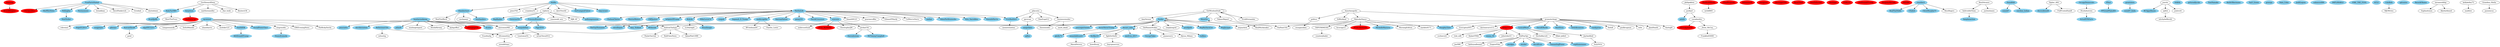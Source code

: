 digraph "" {
overlap=scale;

{node [style=filled, color=red]
BruceKlingner
CheriJacobus
TeaPartyCat
NoahCRothman
kellyz713
darrickjohnson
newtgingrich
TheRickWilson
Evan_McMullin
ChadPergram
bdomenech
margyusc
HeritageOTH
RyanTAnd
thejcoop
InezFeltscher
Heritage
FDRLST
realDonaldTrump
SenJohnMcCain
MSNBC
}

{node [style=filled, color=skyblue]
NewYorker
AKADonaldTrump
RealTimNoble
Deanofcomedy
BraddJaffy
jaradgeld
CSalish
RepBarbaraLee
chrislhayes
TheGayHumanist
Brasilmagic
SheWhoVotes
JynErso_2017
famplanaction
Acosta
Patbagley
Normsmusic
RepJayapal
joncoopertweets
Smith83K
DerekCressman
yashar
SocialPowerOne1
sumoh7
caroline_holian
AdamParkhomenko
Hope012015
Kris_Sacrebleu
KamalaHarris
ChelseaClinton
magpiejan
gkelly73
Amy_Siskind
gbmnyc
MaxineWaters
CRPJustice
gullsimpression
qdbui
RepRaskin
palafo
InSpiteOfTrump
docrocktex26
Bckrda
MikeLevinCA
ActualEPAFacts
pwolgin
Pajjr2016
aterkel
davidfrum
MrTommyCampbell
CynicalWord
SamanthaJPower
DavidEBurke
therealezway
GovernorVA
repblumenauer
emma_59
PrincessBravato
RawStory
KatyTurNBC
SethAbramson
amandablount2
jimsciutto
randyprine
fireflye10
tedlieu
PPGreatPlainsKS
MichelleMazuros
ChrisMurphyCT
sangerkatz
ezzie67_linda
KaivanShroff
DaTrumpenFuhrer
coopah
Impeach_D_Trump
mediccaptfm
BCAppelbaum
KatrinaNation
genej101
"4everNeverTrump"
decaro_nick
davebernstein
NaughtyTyler
mmpadellan
linnyitssn
Qaycerax2
TheSaiLife
Glambertoo1
jelani9
EricBoehlert
PPact
MoveOn
NARAL
girlsreallyrule
TomNamako
TrueFactsStated
KeithOlbermann
aravosis
GeorgeTakei
DunnBAD
RVAwonk
rgcainmd
bonitarosekemp
TeyV_Green
greenja
Nate_Cohn
JuddLegum
subzerov690
IMPL0RABLE
olgaNYC1211
rmasher2
BeSeriousUSA
FIRE_THE_FOOL
ItIzBiz
funder
ACLU
ColsBols
grantstern
splcenter
OccupyDemocrats
SenSanders
BarackObama
}
ChrisMurphyCT;
MorningEdition;
matthewamiller;
RawStory;
SamanthaJPower;
JoeNBC;
EdWytkind;
thehill;
BenDAvanzo;
ihar_losik;
brianklaas;
ezzie67_linda;
grantstern;
LisaLimonTx;
SethAbramson;
fightfortheftr;
justkarl;
ChristopherJM;
emma_59;
GovHowardDean;
markito0171;
Glambertoo1;
TrueFactsStated;
randyprine;
JohnLibert3;
MoveOn;
rosenwald_eric;
RepRaskin;
RepJayapal;
CheriJacobus;
jelani9;
darrickjohnson;
BruceKlingner;
RealMuckmaker;
Hope012015;
good;
MJGWrites;
JynErso_2017;
tonyposnanski;
PaulaChertok;
Smith83K;
BCAppelbaum;
SophiaArmen;
CRPJustice;
buyvpnservice;
"4everNeverTrump";
Patbagley;
pdacosta;
DLoIndustries;
RealTimBlack;
joncoopertweets;
PalmerReport;
ChelseaClinton;
paulkrugman;
Evan_McMullin;
ItIzBiz;
artsyChica2012;
yashar;
linnyitssn;
spllck;
kathrynallenmd;
thisisinsider;
AndreaChalupa;
EmpireFiles;
wilw;
genej101;
FullFrontalSamB;
TAPSTRIMEDIA;
SmashM123;
EusebiaAq;
davebernstein;
Deanofcomedy;
jsavite;
SethAMandel;
NaughtyTyler;
PoliPsyOps;
ErickFernandez;
rmasher2;
TeaPartyCat;
MaxineWaters;
maddow;
bonitarosekemp;
Amy_Siskind;
club_ed8;
washingtonpost;
aterkel;
thejcoop;
TheRickWilson;
HrishiHirway;
repblumenauer;
Charles_Lister;
GovernorVA;
DevlinBarrett;
SenSanders;
Xipher_404;
Brasilmagic;
gbmnyc;
IndivisibleTeam;
kylegriffin1;
JamilSmith;
InSpiteOfTrump;
PamEngel12;
DunnBAD;
BeSeriousUSA;
NewYorker;
SaritaJH;
decaro_nick;
amandablount2;
DavidYankovich;
RVAwonk;
Grandma_Shelia;
TheGayHumanist;
chrislhayes;
shaneharris;
MeetThePress;
jonlovett;
funder;
MichelleMazuros;
Bckrda;
palafo;
MalcolmNance;
pourmecoffee;
jimsciutto;
JordanUhl;
AkeelaAhmed;
MikeLevinCA;
ananavarro;
RossRogers;
DerekCressman;
mark_abadi;
sangerkatz;
magpiejan;
"20committee";
OccupyDemocrats;
KalanOTMA;
jaradgeld;
mrbill665;
EricBoehlert;
promotechnge;
Mikel_Jollett;
ColsBols;
msduke123;
GetWisdomDude;
PPGreatPlainsKS;
Acosta;
JoyAnnReid;
ActualEPAFacts;
Qaycerax2;
NoahCRothman;
cschiavo22;
Pajjr2016;
KatrinaNation;
mediccaptfm;
_Drew_McCoy_;
DaShanneStokes;
TeaPainUSA;
RepBarbaraLee;
emgrinolds;
BraddJaffy;
sumoh7;
GeorgeTakei;
olgaNYC1211;
tedlieu;
docrocktex26;
ReutersUK;
KaivanShroff;
fireflye10;
jens2763;
CBSEveningNews;
PrincessBravato;
simplyingrid;
DaTrumpenFuhrer;
_MariaPetrova;
KamalaHarris;
rgcainmd;
CSalish;
seungminkim;
varadmehta;
MJB_SF;
newtgingrich;
imraansiddiqi;
Alyssa_Milano;
amjoyshow;
counterjihader;
philipaklein;
unclejamjr;
politico;
gullsimpression;
avendittinyc;
famplanaction;
aravosis;
RealTimNoble;
therealezway;
PPact;
caroline_holian;
Kris_Sacrebleu;
EricLiptonNYT;
amiraminiMD;
SheWhoVotes;
MrTommyCampbell;
RobPulseNews;
howellsuzy;
Groobah;
EdwardTHardy;
gkelly73;
memeorandum;
kellykelley73;
crazylary51;
coopah;
businessinsider;
AdamPlatt1999;
TheRickyDavila;
viphires;
robreiner;
davidfrum;
Impeach_D_Trump;
qdbui;
kcorriga12;
ezlusztig;
KatyTurNBC;
DavidEBurke;
pwolgin;
BFriedmanDC;
darionavarro111;
AmyVernon;
justinshanes;
jgrovum;
Normsmusic;
SocialPowerOne1;
FranklinH3000;
AKADonaldTrump;
mmpadellan;
th3j35t3r;
ColMorrisDavis;
CynicalWord;
AdamParkhomenko;
daveTworld;
dustinhines;
TheSaiLife;
kellyz713;
AnneAnnapolis;
witchyhellbroth;
andersostlund;
jasminicus;
LLStarlight;
BenDAvanzo -> IndivisibleTeam;
BenDAvanzo -> justinshanes;
grantstern -> ezzie67_linda;
fightfortheftr -> buyvpnservice;
justkarl -> varadmehta;
justkarl -> palafo;
GovHowardDean -> linnyitssn;
GovHowardDean -> matthewamiller;
GovHowardDean -> ihar_losik;
GovHowardDean -> KatyTurNBC;
GovHowardDean -> ReutersUK;
Glambertoo1 -> amiraminiMD;
Glambertoo1 -> RealTimBlack;
Glambertoo1 -> SenSanders;
Glambertoo1 -> unclejamjr;
TrueFactsStated -> Normsmusic;
TrueFactsStated -> CheriJacobus;
TrueFactsStated -> DavidYankovich;
TrueFactsStated -> Groobah;
TrueFactsStated -> brianklaas;
TrueFactsStated -> dustinhines;
TrueFactsStated -> Patbagley;
TrueFactsStated -> SheWhoVotes;
MoveOn -> MoveOn;
Smith83K -> AKADonaldTrump;
"4everNeverTrump" -> gkelly73;
Patbagley -> NewYorker;
pdacosta -> jgrovum;
pdacosta -> EricBoehlert;
pdacosta -> businessinsider;
pdacosta -> PamEngel12;
DLoIndustries -> ActualEPAFacts;
PalmerReport -> RealMuckmaker;
ItIzBiz -> DaTrumpenFuhrer;
ItIzBiz -> Glambertoo1;
ItIzBiz -> daveTworld;
ItIzBiz -> TheSaiLife;
ItIzBiz -> viphires;
ItIzBiz -> crazylary51;
ItIzBiz -> jens2763;
ItIzBiz -> Qaycerax2;
linnyitssn -> TeaPartyCat;
spllck -> witchyhellbroth;
AndreaChalupa -> PaulaChertok;
AndreaChalupa -> RobPulseNews;
AndreaChalupa -> AdamPlatt1999;
TAPSTRIMEDIA -> counterjihader;
jsavite -> jonlovett;
jsavite -> spllck;
jsavite -> BCAppelbaum;
PoliPsyOps -> repblumenauer;
PoliPsyOps -> SamanthaJPower;
PoliPsyOps -> JoeNBC;
PoliPsyOps -> kathrynallenmd;
PoliPsyOps -> davidfrum;
PoliPsyOps -> pwolgin;
PoliPsyOps -> EmpireFiles;
PoliPsyOps -> aterkel;
rmasher2 -> ChrisMurphyCT;
rmasher2 -> CSalish;
rmasher2 -> RossRogers;
rmasher2 -> RealTimNoble;
bonitarosekemp -> HrishiHirway;
bonitarosekemp -> washingtonpost;
bonitarosekemp -> jimsciutto;
bonitarosekemp -> mmpadellan;
bonitarosekemp -> RVAwonk;
bonitarosekemp -> davebernstein;
bonitarosekemp -> newtgingrich;
bonitarosekemp -> kylegriffin1;
bonitarosekemp -> jelani9;
bonitarosekemp -> Acosta;
thejcoop -> BruceKlingner;
TheRickWilson -> mrbill665;
Xipher_404 -> docrocktex26;
Xipher_404 -> FullFrontalSamB;
IndivisibleTeam -> famplanaction;
InSpiteOfTrump -> chrislhayes;
InSpiteOfTrump -> TheGayHumanist;
DunnBAD -> sumoh7;
DunnBAD -> caroline_holian;
BeSeriousUSA -> ezlusztig;
BeSeriousUSA -> "20committee";
decaro_nick -> fireflye10;
decaro_nick -> fightfortheftr;
decaro_nick -> amandablount2;
decaro_nick -> JynErso_2017;
decaro_nick -> decaro_nick;
amandablount2 -> _MariaPetrova;
RVAwonk -> "20committee";
Grandma_Shelia -> jasminicus;
funder -> decaro_nick;
funder -> DaShanneStokes;
funder -> TeaPainUSA;
funder -> RepBarbaraLee;
funder -> RepJayapal;
funder -> Amy_Siskind;
funder -> "4everNeverTrump";
funder -> RVAwonk;
funder -> AndreaChalupa;
funder -> jaradgeld;
funder -> funder;
funder -> simplyingrid;
funder -> joncoopertweets;
funder -> amjoyshow;
Bckrda -> Brasilmagic;
Bckrda -> LLStarlight;
MalcolmNance -> MorningEdition;
MalcolmNance -> TAPSTRIMEDIA;
MalcolmNance -> markito0171;
MalcolmNance -> kcorriga12;
MalcolmNance -> MichelleMazuros;
MalcolmNance -> NoahCRothman;
MalcolmNance -> amjoyshow;
JordanUhl -> therealezway;
JordanUhl -> MrTommyCampbell;
sangerkatz -> qdbui;
"20committee" -> avendittinyc;
OccupyDemocrats -> DLoIndustries;
EricBoehlert -> memeorandum;
promotechnge -> SethAbramson;
promotechnge -> SaritaJH;
promotechnge -> TeaPainUSA;
promotechnge -> wilw;
promotechnge -> randyprine;
promotechnge -> CynicalWord;
promotechnge -> thehill;
promotechnge -> paulkrugman;
promotechnge -> DavidEBurke;
promotechnge -> NaughtyTyler;
promotechnge -> RawStory;
promotechnge -> kellyz713;
promotechnge -> JamilSmith;
promotechnge -> darionavarro111;
promotechnge -> EricLiptonNYT;
ColsBols -> MJGWrites;
GetWisdomDude -> GetWisdomDude;
GetWisdomDude -> MoveOn;
GetWisdomDude -> NaughtyTyler;
GetWisdomDude -> ErickFernandez;
GetWisdomDude -> funder;
GetWisdomDude -> AmyVernon;
GetWisdomDude -> PalmerReport;
JoyAnnReid -> th3j35t3r;
mediccaptfm -> BFriedmanDC;
mediccaptfm -> Charles_Lister;
_Drew_McCoy_ -> FranklinH3000;
DaShanneStokes -> GeorgeTakei;
DaShanneStokes -> funder;
DaShanneStokes -> tedlieu;
DaShanneStokes -> Alyssa_Milano;
DaShanneStokes -> ananavarro;
emgrinolds -> Deanofcomedy;
KaivanShroff -> good;
fireflye10 -> howellsuzy;
PrincessBravato -> mmpadellan;
PrincessBravato -> Pajjr2016;
rgcainmd -> Hope012015;
rgcainmd -> CBSEveningNews;
rgcainmd -> SocialPowerOne1;
rgcainmd -> magpiejan;
rgcainmd -> AndreaChalupa;
rgcainmd -> emgrinolds;
rgcainmd -> Smith83K;
rgcainmd -> KaivanShroff;
rgcainmd -> msduke123;
rgcainmd -> gbmnyc;
rgcainmd -> SethAMandel;
rgcainmd -> olgaNYC1211;
rgcainmd -> TheRickyDavila;
rgcainmd -> Amy_Siskind;
rgcainmd -> robreiner;
rgcainmd -> shaneharris;
rgcainmd -> tonyposnanski;
varadmehta -> _Drew_McCoy_;
varadmehta -> darrickjohnson;
imraansiddiqi -> SophiaArmen;
imraansiddiqi -> AkeelaAhmed;
philipaklein -> justkarl;
unclejamjr -> amiraminiMD;
politico -> seungminkim;
aravosis -> andersostlund;
aravosis -> Evan_McMullin;
aravosis -> JordanUhl;
aravosis -> ChristopherJM;
PPact -> PPGreatPlainsKS;
EricLiptonNYT -> cschiavo22;
kellykelley73 -> maddow;
businessinsider -> mark_abadi;
businessinsider -> thisisinsider;
viphires -> PrincessBravato;
viphires -> GovernorVA;
viphires -> MJB_SF;
viphires -> gullsimpression;
viphires -> rosenwald_eric;
viphires -> RepRaskin;
KatyTurNBC -> BraddJaffy;
KatyTurNBC -> MeetThePress;
jgrovum -> sangerkatz;
mmpadellan -> EusebiaAq;
mmpadellan -> artsyChica2012;
mmpadellan -> LisaLimonTx;
CynicalWord -> Mikel_Jollett;
CynicalWord -> DevlinBarrett;
CynicalWord -> JoyAnnReid;
TheSaiLife -> pourmecoffee;
TheSaiLife -> MikeLevinCA;
TheSaiLife -> aravosis;
TheSaiLife -> DerekCressman;
TheSaiLife -> Kris_Sacrebleu;
TheSaiLife -> SmashM123;
TheSaiLife -> EricBoehlert;
TheSaiLife -> Impeach_D_Trump;
TheSaiLife -> MaxineWaters;
TheSaiLife -> EdwardTHardy;
TheSaiLife -> coopah;
TheSaiLife -> ChelseaClinton;
TheSaiLife -> mediccaptfm;
TheSaiLife -> genej101;
TheSaiLife -> CRPJustice;
TheSaiLife -> InSpiteOfTrump;
TheSaiLife -> KamalaHarris;
TheSaiLife -> KatrinaNation;
TheSaiLife -> ColMorrisDavis;
TheSaiLife -> AdamParkhomenko;
TheSaiLife -> yashar;
TheSaiLife -> Bckrda;
kellyz713 -> PoliPsyOps;
kellyz713 -> club_ed8;
kellyz713 -> JohnLibert3;
kellyz713 -> emma_59;
kellyz713 -> KalanOTMA;
AnneAnnapolis -> MalcolmNance;
AnneAnnapolis -> promotechnge;
AnneAnnapolis -> EdWytkind;
AnneAnnapolis -> politico;
}
